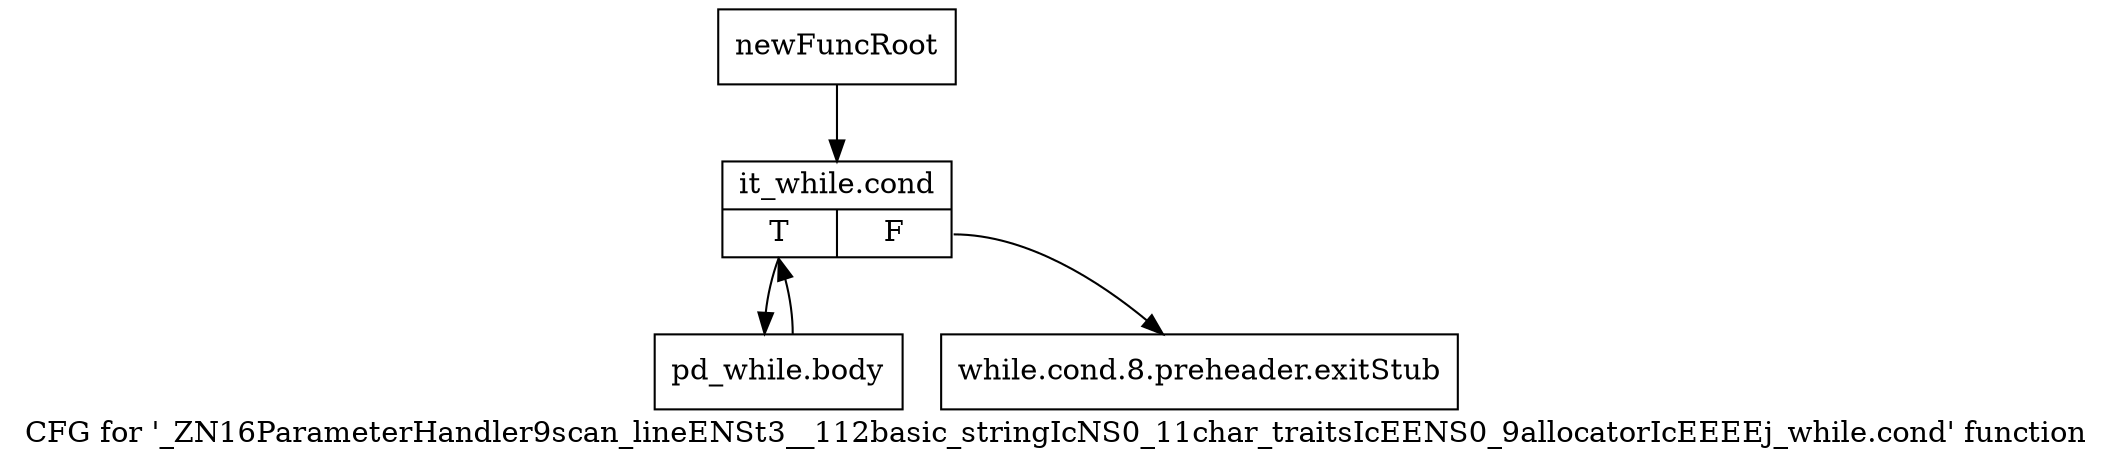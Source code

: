 digraph "CFG for '_ZN16ParameterHandler9scan_lineENSt3__112basic_stringIcNS0_11char_traitsIcEENS0_9allocatorIcEEEEj_while.cond' function" {
	label="CFG for '_ZN16ParameterHandler9scan_lineENSt3__112basic_stringIcNS0_11char_traitsIcEENS0_9allocatorIcEEEEj_while.cond' function";

	Node0x956c290 [shape=record,label="{newFuncRoot}"];
	Node0x956c290 -> Node0x956c330;
	Node0x956c2e0 [shape=record,label="{while.cond.8.preheader.exitStub}"];
	Node0x956c330 [shape=record,label="{it_while.cond|{<s0>T|<s1>F}}"];
	Node0x956c330:s0 -> Node0x956c380;
	Node0x956c330:s1 -> Node0x956c2e0;
	Node0x956c380 [shape=record,label="{pd_while.body}"];
	Node0x956c380 -> Node0x956c330;
}
